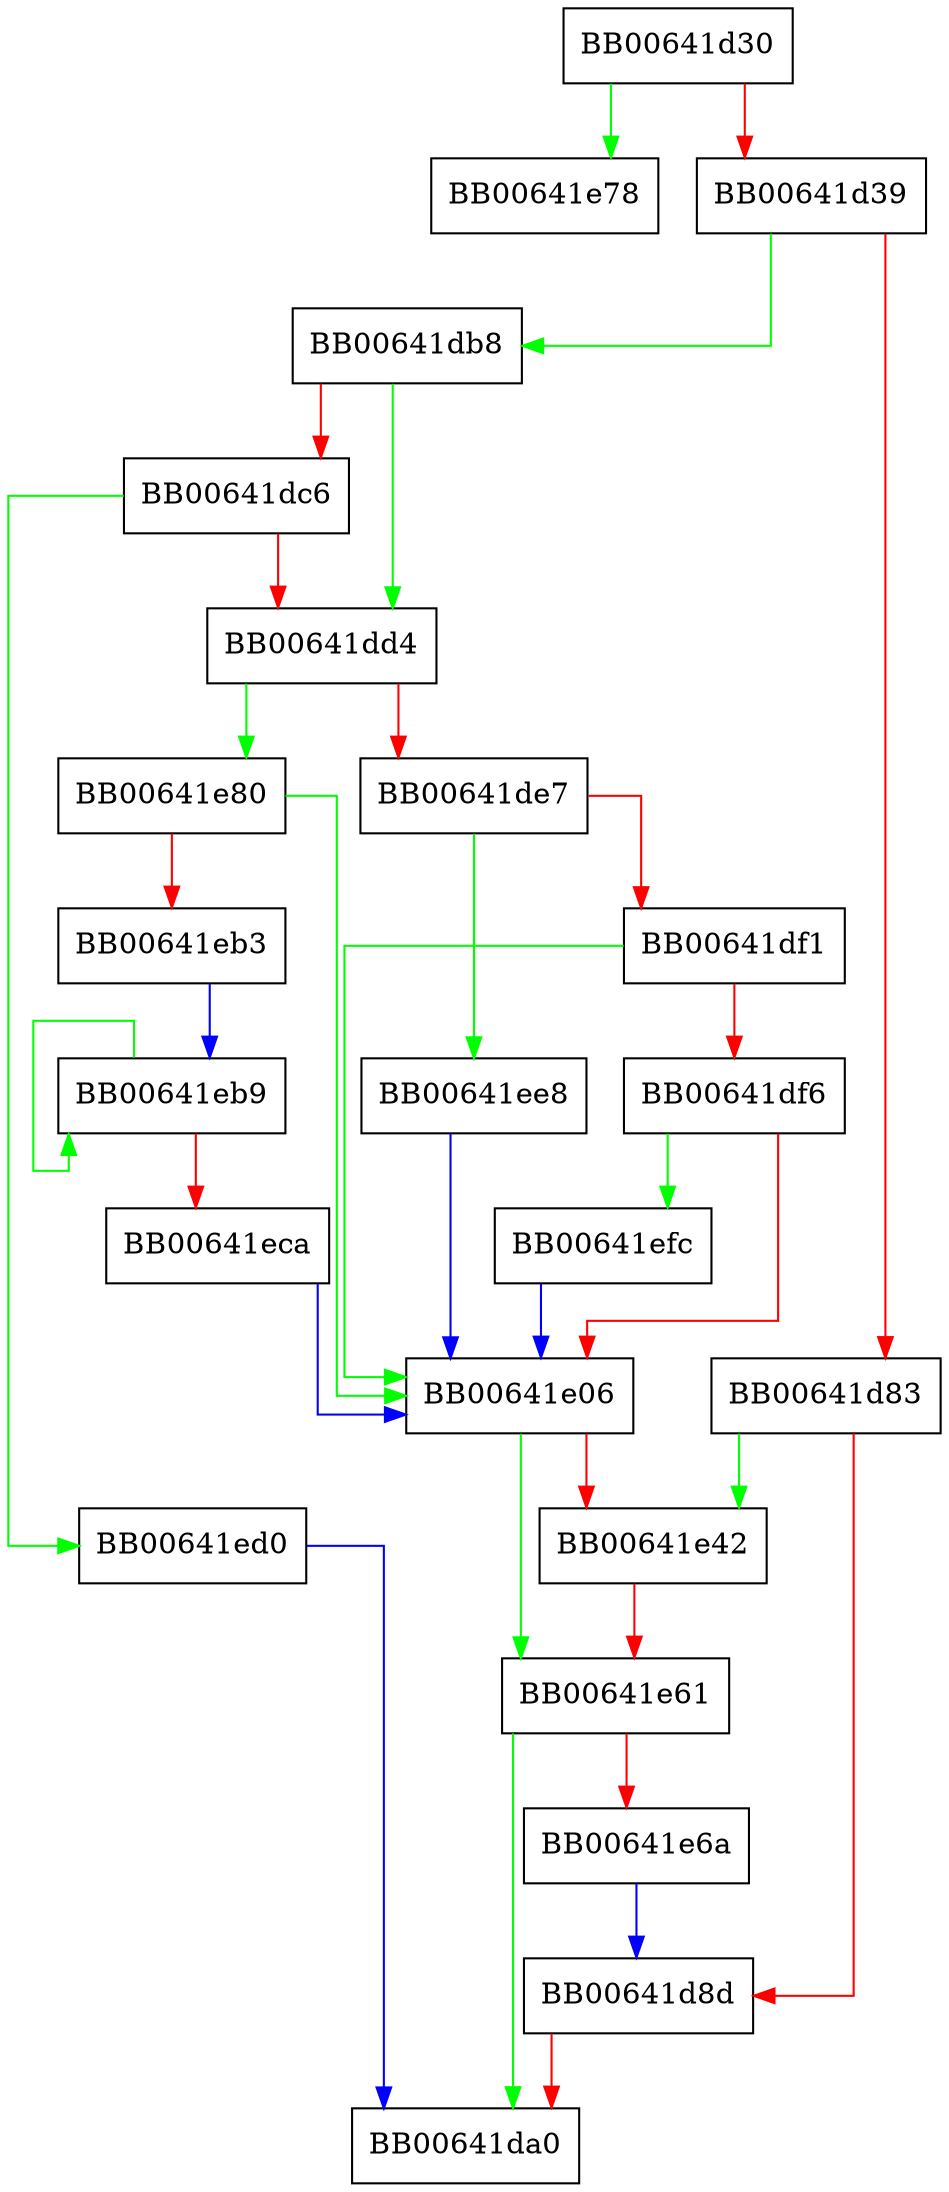 digraph SHA224_Update {
  node [shape="box"];
  graph [splines=ortho];
  BB00641d30 -> BB00641e78 [color="green"];
  BB00641d30 -> BB00641d39 [color="red"];
  BB00641d39 -> BB00641db8 [color="green"];
  BB00641d39 -> BB00641d83 [color="red"];
  BB00641d83 -> BB00641e42 [color="green"];
  BB00641d83 -> BB00641d8d [color="red"];
  BB00641d8d -> BB00641da0 [color="red"];
  BB00641db8 -> BB00641dd4 [color="green"];
  BB00641db8 -> BB00641dc6 [color="red"];
  BB00641dc6 -> BB00641ed0 [color="green"];
  BB00641dc6 -> BB00641dd4 [color="red"];
  BB00641dd4 -> BB00641e80 [color="green"];
  BB00641dd4 -> BB00641de7 [color="red"];
  BB00641de7 -> BB00641ee8 [color="green"];
  BB00641de7 -> BB00641df1 [color="red"];
  BB00641df1 -> BB00641e06 [color="green"];
  BB00641df1 -> BB00641df6 [color="red"];
  BB00641df6 -> BB00641efc [color="green"];
  BB00641df6 -> BB00641e06 [color="red"];
  BB00641e06 -> BB00641e61 [color="green"];
  BB00641e06 -> BB00641e42 [color="red"];
  BB00641e42 -> BB00641e61 [color="red"];
  BB00641e61 -> BB00641da0 [color="green"];
  BB00641e61 -> BB00641e6a [color="red"];
  BB00641e6a -> BB00641d8d [color="blue"];
  BB00641e80 -> BB00641e06 [color="green"];
  BB00641e80 -> BB00641eb3 [color="red"];
  BB00641eb3 -> BB00641eb9 [color="blue"];
  BB00641eb9 -> BB00641eb9 [color="green"];
  BB00641eb9 -> BB00641eca [color="red"];
  BB00641eca -> BB00641e06 [color="blue"];
  BB00641ed0 -> BB00641da0 [color="blue"];
  BB00641ee8 -> BB00641e06 [color="blue"];
  BB00641efc -> BB00641e06 [color="blue"];
}